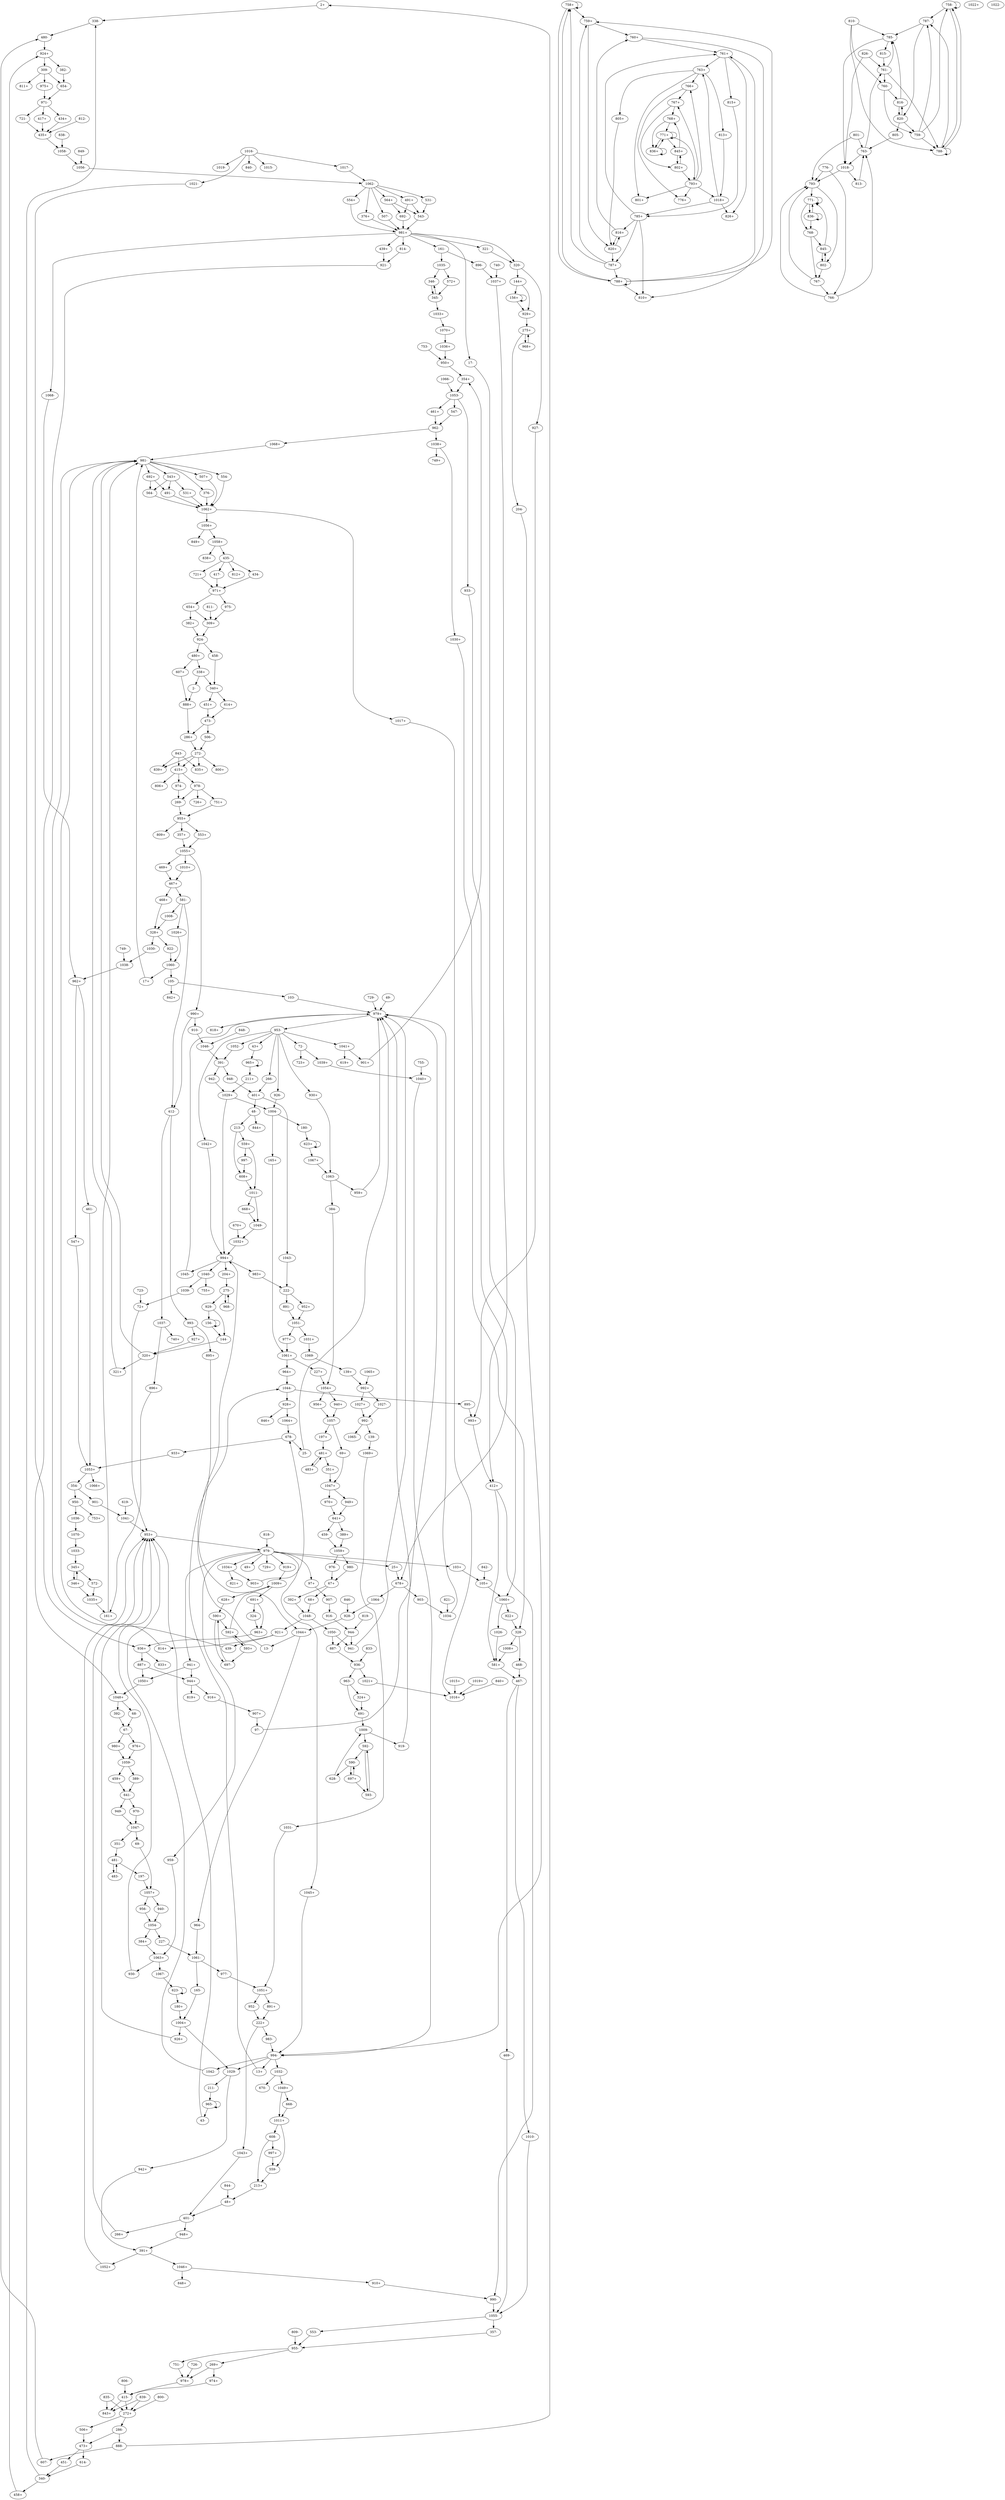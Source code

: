 digraph adj {
graph [k=96]
edge [d=-95]
"2+" [l=181 C=6582]
"2-" [l=181 C=6582]
"13+" [l=51885 C=1941957]
"13-" [l=51885 C=1941957]
"17+" [l=4302 C=156636]
"17-" [l=4302 C=156636]
"25+" [l=47118 C=1579878]
"25-" [l=47118 C=1579878]
"43+" [l=90139 C=2607704]
"43-" [l=90139 C=2607704]
"48+" [l=53007 C=1890434]
"48-" [l=53007 C=1890434]
"49+" [l=26106 C=725198]
"49-" [l=26106 C=725198]
"67+" [l=132 C=2029]
"67-" [l=132 C=2029]
"68+" [l=528 C=12678]
"68-" [l=528 C=12678]
"69+" [l=11473 C=367292]
"69-" [l=11473 C=367292]
"72+" [l=38166 C=1432157]
"72-" [l=38166 C=1432157]
"97+" [l=48884 C=1370904]
"97-" [l=48884 C=1370904]
"103+" [l=34471 C=1302211]
"103-" [l=34471 C=1302211]
"105+" [l=1276 C=47865]
"105-" [l=1276 C=47865]
"139+" [l=9150 C=265242]
"139-" [l=9150 C=265242]
"144+" [l=22200 C=797857]
"144-" [l=22200 C=797857]
"156+" [l=1881 C=69183]
"156-" [l=1881 C=69183]
"161+" [l=350 C=19165]
"161-" [l=350 C=19165]
"165+" [l=44864 C=1351665]
"165-" [l=44864 C=1351665]
"180+" [l=41532 C=1381633]
"180-" [l=41532 C=1381633]
"197+" [l=9313 C=336927]
"197-" [l=9313 C=336927]
"204+" [l=14202 C=515195]
"204-" [l=14202 C=515195]
"211+" [l=39254 C=1178332]
"211-" [l=39254 C=1178332]
"213+" [l=2477 C=88448]
"213-" [l=2477 C=88448]
"222+" [l=165 C=3054]
"222-" [l=165 C=3054]
"227+" [l=2241 C=72974]
"227-" [l=2241 C=72974]
"266+" [l=2547 C=73373]
"266-" [l=2547 C=73373]
"269+" [l=168 C=18447]
"269-" [l=168 C=18447]
"272+" [l=286 C=46417]
"272-" [l=286 C=46417]
"275+" [l=131 C=3286]
"275-" [l=131 C=3286]
"286+" [l=134 C=7956]
"286-" [l=134 C=7956]
"309+" [l=156 C=14797]
"309-" [l=156 C=14797]
"320+" [l=143 C=3873]
"320-" [l=143 C=3873]
"321+" [l=307 C=9457]
"321-" [l=307 C=9457]
"324+" [l=392 C=5524]
"324-" [l=392 C=5524]
"328+" [l=107 C=1008]
"328-" [l=107 C=1008]
"338+" [l=195 C=11540]
"338-" [l=195 C=11540]
"340+" [l=239 C=14249]
"340-" [l=239 C=14249]
"345+" [l=155 C=3597]
"345-" [l=155 C=3597]
"346+" [l=250 C=4123]
"346-" [l=250 C=4123]
"351+" [l=5063 C=164733]
"351-" [l=5063 C=164733]
"354+" [l=212 C=8327]
"354-" [l=212 C=8327]
"357+" [l=191 C=23078]
"357-" [l=191 C=23078]
"376+" [l=246 C=5458]
"376-" [l=246 C=5458]
"382+" [l=303 C=5979]
"382-" [l=303 C=5979]
"384+" [l=2644 C=95093]
"384-" [l=2644 C=95093]
"389+" [l=1997 C=56787]
"389-" [l=1997 C=56787]
"391+" [l=308 C=17439]
"391-" [l=308 C=17439]
"392+" [l=477 C=11357]
"392-" [l=477 C=11357]
"401+" [l=284 C=10398]
"401-" [l=284 C=10398]
"412+" [l=145 C=5036]
"412-" [l=145 C=5036]
"415+" [l=219 C=26354]
"415-" [l=219 C=26354]
"417+" [l=202 C=12619]
"417-" [l=202 C=12619]
"434+" [l=191 C=15404]
"434-" [l=191 C=15404]
"435+" [l=176 C=18499]
"435-" [l=176 C=18499]
"439+" [l=191 C=3356]
"439-" [l=191 C=3356]
"451+" [l=280 C=15746]
"451-" [l=280 C=15746]
"458+" [l=342 C=19893]
"458-" [l=342 C=19893]
"459+" [l=1106 C=33281]
"459-" [l=1106 C=33281]
"461+" [l=191 C=3633]
"461-" [l=191 C=3633]
"467+" [l=152 C=9434]
"467-" [l=152 C=9434]
"468+" [l=281 C=5423]
"468-" [l=281 C=5423]
"469+" [l=191 C=14976]
"469-" [l=191 C=14976]
"473+" [l=131 C=3670]
"473-" [l=131 C=3670]
"480+" [l=231 C=25288]
"480-" [l=231 C=25288]
"481+" [l=193 C=5979]
"481-" [l=193 C=5979]
"483+" [l=183 C=1663]
"483-" [l=183 C=1663]
"491+" [l=164 C=4140]
"491-" [l=164 C=4140]
"506+" [l=195 C=3450]
"506-" [l=195 C=3450]
"507+" [l=344 C=11052]
"507-" [l=344 C=11052]
"531+" [l=190 C=4564]
"531-" [l=190 C=4564]
"543+" [l=176 C=5880]
"543-" [l=176 C=5880]
"547+" [l=191 C=2925]
"547-" [l=191 C=2925]
"553+" [l=191 C=9307]
"553-" [l=191 C=9307]
"554+" [l=326 C=16359]
"554-" [l=326 C=16359]
"559+" [l=216 C=4340]
"559-" [l=216 C=4340]
"564+" [l=176 C=3706]
"564-" [l=176 C=3706]
"572+" [l=256 C=5231]
"572-" [l=256 C=5231]
"581+" [l=161 C=10417]
"581-" [l=161 C=10417]
"590+" [l=103 C=252]
"590-" [l=103 C=252]
"592+" [l=104 C=248]
"592-" [l=104 C=248]
"593+" [l=260 C=2097]
"593-" [l=260 C=2097]
"607+" [l=281 C=14872]
"607-" [l=281 C=14872]
"608+" [l=212 C=3996]
"608-" [l=212 C=3996]
"614+" [l=278 C=6239]
"614-" [l=278 C=6239]
"619+" [l=131 C=142]
"619-" [l=131 C=142]
"623+" [l=203 C=6124]
"623-" [l=203 C=6124]
"628+" [l=189 C=1444]
"628-" [l=189 C=1444]
"641+" [l=152 C=2571]
"641-" [l=152 C=2571]
"654+" [l=189 C=6437]
"654-" [l=189 C=6437]
"668+" [l=246 C=3969]
"668-" [l=246 C=3969]
"670+" [l=163 C=248]
"670-" [l=163 C=248]
"678+" [l=137 C=2319]
"678-" [l=137 C=2319]
"691+" [l=216 C=2535]
"691-" [l=216 C=2535]
"692+" [l=176 C=667]
"692-" [l=176 C=667]
"697+" [l=260 C=2690]
"697-" [l=260 C=2690]
"721+" [l=191 C=288]
"721-" [l=191 C=288]
"723+" [l=155 C=409]
"723-" [l=155 C=409]
"726+" [l=125 C=143]
"726-" [l=125 C=143]
"729+" [l=117 C=53]
"729-" [l=117 C=53]
"740+" [l=126 C=65]
"740-" [l=126 C=65]
"749+" [l=196 C=376]
"749-" [l=196 C=376]
"751+" [l=191 C=545]
"751-" [l=191 C=545]
"753+" [l=147 C=178]
"753-" [l=147 C=178]
"755+" [l=128 C=135]
"755-" [l=128 C=135]
"758+" [l=96 C=255]
"758-" [l=96 C=255]
"759+" [l=96 C=255]
"759-" [l=96 C=255]
"760+" [l=96 C=255]
"760-" [l=96 C=255]
"761+" [l=96 C=255]
"761-" [l=96 C=255]
"763+" [l=96 C=255]
"763-" [l=96 C=255]
"766+" [l=98 C=765]
"766-" [l=98 C=765]
"767+" [l=98 C=765]
"767-" [l=98 C=765]
"768+" [l=102 C=1697]
"768-" [l=102 C=1697]
"771+" [l=99 C=840]
"771-" [l=99 C=840]
"776+" [l=139 C=238]
"776-" [l=139 C=238]
"785+" [l=96 C=155]
"785-" [l=96 C=155]
"787+" [l=96 C=173]
"787-" [l=96 C=173]
"788+" [l=189 C=4005]
"788-" [l=189 C=4005]
"793+" [l=98 C=436]
"793-" [l=98 C=436]
"800+" [l=117 C=88]
"800-" [l=117 C=88]
"801+" [l=134 C=252]
"801-" [l=134 C=252]
"802+" [l=175 C=304]
"802-" [l=175 C=304]
"805+" [l=162 C=370]
"805-" [l=162 C=370]
"806+" [l=133 C=98]
"806-" [l=133 C=98]
"809+" [l=124 C=74]
"809-" [l=124 C=74]
"810+" [l=142 C=3016]
"810-" [l=142 C=3016]
"811+" [l=102 C=15]
"811-" [l=102 C=15]
"812+" [l=128 C=102]
"812-" [l=128 C=102]
"813+" [l=182 C=390]
"813-" [l=182 C=390]
"814+" [l=191 C=365]
"814-" [l=191 C=365]
"815+" [l=188 C=576]
"815-" [l=188 C=576]
"816+" [l=96 C=3]
"816-" [l=96 C=3]
"818+" [l=114 C=51]
"818-" [l=114 C=51]
"819+" [l=157 C=173]
"819-" [l=157 C=173]
"820+" [l=150 C=173]
"820-" [l=150 C=173]
"821+" [l=187 C=440]
"821-" [l=187 C=440]
"826+" [l=155 C=340]
"826-" [l=155 C=340]
"833+" [l=110 C=34]
"833-" [l=110 C=34]
"835+" [l=128 C=103]
"835-" [l=128 C=103]
"836+" [l=113 C=40]
"836-" [l=113 C=40]
"838+" [l=120 C=90]
"838-" [l=120 C=90]
"839+" [l=119 C=78]
"839-" [l=119 C=78]
"840+" [l=111 C=364]
"840-" [l=111 C=364]
"842+" [l=122 C=64]
"842-" [l=122 C=64]
"843+" [l=106 C=34]
"843-" [l=106 C=34]
"844+" [l=123 C=70]
"844-" [l=123 C=70]
"845+" [l=111 C=38]
"845-" [l=111 C=38]
"846+" [l=103 C=18]
"846-" [l=103 C=18]
"848+" [l=140 C=119]
"848-" [l=140 C=119]
"849+" [l=118 C=57]
"849-" [l=118 C=57]
"887+" [l=209376 C=5742170]
"887-" [l=209376 C=5742170]
"888+" [l=287 C=29551]
"888-" [l=287 C=29551]
"891+" [l=21865 C=678735]
"891-" [l=21865 C=678735]
"895+" [l=81373 C=3058103]
"895-" [l=81373 C=3058103]
"896+" [l=105784 C=3978132]
"896-" [l=105784 C=3978132]
"901+" [l=31616 C=1201541]
"901-" [l=31616 C=1201541]
"903+" [l=20063 C=649116]
"903-" [l=20063 C=649116]
"907+" [l=120053 C=3344930]
"907-" [l=120053 C=3344930]
"910+" [l=29707 C=1011045]
"910-" [l=29707 C=1011045]
"916+" [l=54482 C=1458802]
"916-" [l=54482 C=1458802]
"919+" [l=61723 C=1713480]
"919-" [l=61723 C=1713480]
"921+" [l=21184 C=735067]
"921-" [l=21184 C=735067]
"922+" [l=26212 C=1002168]
"922-" [l=26212 C=1002168]
"924+" [l=426 C=81643]
"924-" [l=426 C=81643]
"926+" [l=9439 C=314995]
"926-" [l=9439 C=314995]
"927+" [l=90544 C=3370799]
"927-" [l=90544 C=3370799]
"928+" [l=51601 C=1632412]
"928-" [l=51601 C=1632412]
"929+" [l=17453 C=653815]
"929-" [l=17453 C=653815]
"930+" [l=22324 C=645723]
"930-" [l=22324 C=645723]
"933+" [l=11537 C=363442]
"933-" [l=11537 C=363442]
"936+" [l=66736 C=1841448]
"936-" [l=66736 C=1841448]
"940+" [l=6282 C=233328]
"940-" [l=6282 C=233328]
"941+" [l=22845 C=676824]
"941-" [l=22845 C=676824]
"942+" [l=58615 C=2340307]
"942-" [l=58615 C=2340307]
"944+" [l=36009 C=960657]
"944-" [l=36009 C=960657]
"948+" [l=3053 C=101752]
"948-" [l=3053 C=101752]
"949+" [l=4786 C=170612]
"949-" [l=4786 C=170612]
"950+" [l=50197 C=1887848]
"950-" [l=50197 C=1887848]
"952+" [l=3227 C=102880]
"952-" [l=3227 C=102880]
"953+" [l=356 C=63150]
"953-" [l=356 C=63150]
"955+" [l=471 C=93290]
"955-" [l=471 C=93290]
"956+" [l=7657 C=247441]
"956-" [l=7657 C=247441]
"959+" [l=82230 C=2392414]
"959-" [l=82230 C=2392414]
"962+" [l=883 C=62946]
"962-" [l=883 C=62946]
"963+" [l=2421 C=68383]
"963-" [l=2421 C=68383]
"964+" [l=4215 C=127437]
"964-" [l=4215 C=127437]
"965+" [l=436 C=19689]
"965-" [l=436 C=19689]
"968+" [l=1264 C=46308]
"968-" [l=1264 C=46308]
"970+" [l=4863 C=145925]
"970-" [l=4863 C=145925]
"971+" [l=523 C=106873]
"971-" [l=523 C=106873]
"974+" [l=325 C=11529]
"974-" [l=325 C=11529]
"975+" [l=192 C=19619]
"975-" [l=192 C=19619]
"976+" [l=1277 C=37469]
"976-" [l=1277 C=37469]
"977+" [l=2973 C=93593]
"977-" [l=2973 C=93593]
"978+" [l=273 C=40595]
"978-" [l=273 C=40595]
"979+" [l=389 C=70652]
"979-" [l=389 C=70652]
"980+" [l=1374 C=45594]
"980-" [l=1374 C=45594]
"981+" [l=131 C=8342]
"981-" [l=131 C=8342]
"983+" [l=48657 C=1526556]
"983-" [l=48657 C=1526556]
"990+" [l=333 C=15900]
"990-" [l=333 C=15900]
"992+" [l=151 C=3997]
"992-" [l=151 C=3997]
"993+" [l=206 C=4867]
"993-" [l=206 C=4867]
"994+" [l=177 C=11391]
"994-" [l=177 C=11391]
"997+" [l=248 C=5016]
"997-" [l=248 C=5016]
"1004+" [l=173 C=7638]
"1004-" [l=173 C=7638]
"1008+" [l=217 C=4814]
"1008-" [l=217 C=4814]
"1009+" [l=140 C=2260]
"1009-" [l=140 C=2260]
"1010+" [l=191 C=5213]
"1010-" [l=191 C=5213]
"1011+" [l=100 C=207]
"1011-" [l=100 C=207]
"1015+" [l=152 C=762]
"1015-" [l=152 C=762]
"1016+" [l=125 C=7164]
"1016-" [l=125 C=7164]
"1017+" [l=188 C=676]
"1017-" [l=188 C=676]
"1018+" [l=98 C=430]
"1018-" [l=98 C=430]
"1019+" [l=113 C=800]
"1019-" [l=113 C=800]
"1021+" [l=189 C=821]
"1021-" [l=189 C=821]
"1022+" [l=126 C=7242]
"1022-" [l=126 C=7242]
"1026+" [l=32888 C=1232959]
"1026-" [l=32888 C=1232959]
"1027+" [l=1931 C=58075]
"1027-" [l=1931 C=58075]
"1029+" [l=113 C=2491]
"1029-" [l=113 C=2491]
"1030+" [l=75766 C=2712394]
"1030-" [l=75766 C=2712394]
"1031+" [l=16766 C=514697]
"1031-" [l=16766 C=514697]
"1032+" [l=268273 C=9739814]
"1032-" [l=268273 C=9739814]
"1033+" [l=172481 C=6435395]
"1033-" [l=172481 C=6435395]
"1034+" [l=126511 C=4169438]
"1034-" [l=126511 C=4169438]
"1035+" [l=192717 C=7190025]
"1035-" [l=192717 C=7190025]
"1036+" [l=101714 C=3778558]
"1036-" [l=101714 C=3778558]
"1037+" [l=43734 C=1633226]
"1037-" [l=43734 C=1633226]
"1038+" [l=146791 C=5354006]
"1038-" [l=146791 C=5354006]
"1039+" [l=225065 C=8476738]
"1039-" [l=225065 C=8476738]
"1040+" [l=61726 C=2337519]
"1040-" [l=61726 C=2337519]
"1041+" [l=22798 C=835553]
"1041-" [l=22798 C=835553]
"1042+" [l=75544 C=2379474]
"1042-" [l=75544 C=2379474]
"1043+" [l=37348 C=1111486]
"1043-" [l=37348 C=1111486]
"1044+" [l=6142 C=420109]
"1044-" [l=6142 C=420109]
"1045+" [l=147541 C=5443491]
"1045-" [l=147541 C=5443491]
"1046+" [l=46234 C=1606563]
"1046-" [l=46234 C=1606563]
"1047+" [l=1649 C=83701]
"1047-" [l=1649 C=83701]
"1048+" [l=4635 C=265234]
"1048-" [l=4635 C=265234]
"1049+" [l=75517 C=2719051]
"1049-" [l=75517 C=2719051]
"1050+" [l=51540 C=1563946]
"1050-" [l=51540 C=1563946]
"1051+" [l=635 C=28932]
"1051-" [l=635 C=28932]
"1052+" [l=303326 C=10360232]
"1052-" [l=303326 C=10360232]
"1053+" [l=2039 C=196555]
"1053-" [l=2039 C=196555]
"1054+" [l=2241 C=131726]
"1054-" [l=2241 C=131726]
"1055+" [l=366 C=65473]
"1055-" [l=366 C=65473]
"1056+" [l=810 C=176459]
"1056-" [l=810 C=176459]
"1057+" [l=814 C=43363]
"1057-" [l=814 C=43363]
"1058+" [l=603 C=122781]
"1058-" [l=603 C=122781]
"1059+" [l=2563 C=146500]
"1059-" [l=2563 C=146500]
"1060+" [l=1163 C=59826]
"1060-" [l=1163 C=59826]
"1061+" [l=485 C=21384]
"1061-" [l=485 C=21384]
"1062+" [l=386 C=69312]
"1062-" [l=386 C=69312]
"1063+" [l=343 C=11938]
"1063-" [l=343 C=11938]
"1064+" [l=127172 C=4171616]
"1064-" [l=127172 C=4171616]
"1065+" [l=191761 C=5885626]
"1065-" [l=191761 C=5885626]
"1066+" [l=73833 C=2393604]
"1066-" [l=73833 C=2393604]
"1067+" [l=101739 C=3414872]
"1067-" [l=101739 C=3414872]
"1068+" [l=45253 C=1724496]
"1068-" [l=45253 C=1724496]
"1069+" [l=191 C=0]
"1069-" [l=191 C=0]
"1070+" [l=191 C=0]
"1070-" [l=191 C=0]
"2+" -> "338-"
"2-" -> "888+"
"13+" -> "1044-"
"13-" -> "994+" [d=-76]
"17+" -> "981-" [d=-87]
"17-" -> "1060+"
"25+" -> "678+"
"25-" -> "979+" [d=-30]
"43+" -> "965+"
"43-" -> "953+" [d=-92]
"48+" -> "401-"
"48-" -> "213-"
"48-" -> "844+"
"49-" -> "979+" [d=-30]
"67+" -> "68+"
"67+" -> "392+"
"67-" -> "976+"
"67-" -> "980+"
"68+" -> "1048-"
"68-" -> "67-"
"69+" -> "1047+"
"69-" -> "1057+"
"72+" -> "953+" [d=-91]
"72-" -> "723+"
"72-" -> "1039+"
"97+" -> "907-" [d=-46]
"97-" -> "979+" [d=-30]
"103+" -> "105+"
"103-" -> "979+" [d=-31]
"105+" -> "1060+"
"105-" -> "103-"
"105-" -> "842+"
"139+" -> "992+"
"139-" -> "1069+"
"144+" -> "156+"
"144+" -> "929+"
"144-" -> "320+"
"156+" -> "156+"
"156+" -> "929+"
"156-" -> "144-"
"156-" -> "156-"
"161+" -> "981-" [d=-89]
"161-" -> "896-"
"161-" -> "1035-"
"165+" -> "1061+"
"165-" -> "1004+"
"180+" -> "1004+"
"180-" -> "623+"
"197+" -> "481+"
"197-" -> "1057+"
"204+" -> "275-"
"204-" -> "994-" [d=-93]
"211+" -> "1029+"
"211-" -> "965-"
"213+" -> "48+"
"213-" -> "559+"
"213-" -> "608+" [d=-91]
"222+" -> "983-"
"222+" -> "1043+"
"222-" -> "891-"
"222-" -> "952+"
"227+" -> "1054+"
"227-" -> "1061-"
"266+" -> "953+" [d=-91]
"266-" -> "401+"
"269+" -> "974+"
"269+" -> "978+" [d=-72]
"269-" -> "955+"
"272+" -> "286-"
"272+" -> "506+"
"272-" -> "800+"
"272-" -> "415+" [d=-93]
"272-" -> "835+" [d=-93]
"272-" -> "839+" [d=-93]
"275+" -> "204-"
"275+" -> "968+"
"275-" -> "929-"
"275-" -> "968-"
"286+" -> "272-"
"286-" -> "888-"
"286-" -> "473+" [d=-34]
"309+" -> "924-"
"309-" -> "811+"
"309-" -> "975+" [d=-52]
"309-" -> "654-" [d=-49]
"320+" -> "321+"
"320+" -> "981-" [d=-18]
"320-" -> "144+"
"320-" -> "927-"
"321+" -> "981-" [d=-93]
"321-" -> "320-"
"324+" -> "691-"
"324-" -> "963+"
"328+" -> "922-"
"328+" -> "1030-"
"328-" -> "468-"
"328-" -> "1008+"
"338+" -> "2-"
"338+" -> "340+" [d=-82]
"338-" -> "480-"
"340+" -> "451+"
"340+" -> "614+"
"340-" -> "458+"
"340-" -> "338-" [d=-82]
"345+" -> "346+"
"345+" -> "572-"
"345-" -> "346-" [d=-78]
"345-" -> "1033+"
"346+" -> "345+" [d=-78]
"346+" -> "1035+" [d=-89]
"346-" -> "345-"
"351+" -> "1047+"
"351-" -> "481-"
"354+" -> "1053-"
"354-" -> "901-"
"354-" -> "950-"
"357+" -> "1055+"
"357-" -> "955-" [d=-94]
"376+" -> "981+" [d=-92]
"376-" -> "1062+" [d=-93]
"382+" -> "924-"
"382-" -> "654-"
"384+" -> "1063+"
"384-" -> "1054+"
"389+" -> "1059+"
"389-" -> "641-"
"391+" -> "1046+"
"391+" -> "1052+"
"391-" -> "942-"
"391-" -> "948-"
"392+" -> "1048-"
"392-" -> "67-"
"401+" -> "48-"
"401+" -> "1043-"
"401-" -> "266+"
"401-" -> "948+"
"412+" -> "990-" [d=-45]
"412+" -> "581+" [d=-45]
"412-" -> "993-"
"412-" -> "1037-"
"415+" -> "974-"
"415+" -> "806+" [d=-66]
"415+" -> "978-" [d=-66]
"415-" -> "843+"
"415-" -> "272+" [d=-93]
"417+" -> "435+" [d=-36]
"417-" -> "971+"
"434+" -> "435+" [d=-18]
"434-" -> "971+" [d=-18]
"435+" -> "1058-"
"435-" -> "812+"
"435-" -> "417-" [d=-36]
"435-" -> "434-" [d=-18]
"435-" -> "721+" [d=-18]
"439+" -> "921-"
"439-" -> "981-" [d=-81]
"451+" -> "473-"
"451-" -> "340-"
"458+" -> "924+"
"458-" -> "340+"
"459+" -> "641-"
"459-" -> "1059+"
"461+" -> "962-"
"461-" -> "1053+" [d=-91]
"467+" -> "468+"
"467+" -> "581-"
"467-" -> "469-"
"467-" -> "1010-"
"468+" -> "328+"
"468-" -> "467-"
"469+" -> "467+"
"469-" -> "1055-" [d=-76]
"473+" -> "451-"
"473+" -> "614-"
"473-" -> "506-"
"473-" -> "286+" [d=-34]
"480+" -> "338+"
"480+" -> "607+"
"480-" -> "924+"
"481+" -> "351+"
"481+" -> "483+"
"481-" -> "197-"
"481-" -> "483-"
"483+" -> "481+"
"483-" -> "481-"
"491+" -> "543-" [d=-80]
"491+" -> "692-" [d=-80]
"491-" -> "1062+" [d=-75]
"506+" -> "473+"
"506-" -> "272-"
"507+" -> "1062+" [d=-93]
"507-" -> "981+" [d=-87]
"531+" -> "1062+" [d=-93]
"531-" -> "543-" [d=-87]
"543+" -> "491-" [d=-80]
"543+" -> "531+" [d=-87]
"543+" -> "564-" [d=-80]
"543-" -> "981+" [d=-21]
"547+" -> "1053+" [d=-91]
"547-" -> "962-"
"553+" -> "1055+"
"553-" -> "955-" [d=-94]
"554+" -> "981+" [d=-87]
"554-" -> "1062+" [d=-75]
"559+" -> "997-"
"559+" -> "1011-"
"559-" -> "213+"
"564+" -> "692-" [d=-80]
"564+" -> "543-" [d=-80]
"564-" -> "1062+" [d=-84]
"572+" -> "345-"
"572-" -> "1035+"
"581+" -> "467-"
"581-" -> "1008-"
"581-" -> "412-" [d=-45]
"581-" -> "1026+" [d=-45]
"590+" -> "592+" [d=-94]
"590+" -> "697-" [d=-94]
"590-" -> "628-"
"590-" -> "697+"
"592+" -> "593+"
"592+" -> "1009+" [d=-78]
"592-" -> "590-" [d=-94]
"592-" -> "593-" [d=-94]
"593+" -> "697-" [d=-94]
"593+" -> "592+" [d=-94]
"593-" -> "592-"
"607+" -> "888+"
"607-" -> "480-"
"608+" -> "1011-"
"608-" -> "997+"
"608-" -> "213+" [d=-91]
"614+" -> "473-"
"614-" -> "340-"
"619-" -> "1041-"
"623+" -> "623+" [d=-14]
"623+" -> "1067+"
"623-" -> "180+"
"623-" -> "623-" [d=-14]
"628+" -> "590+"
"628-" -> "1009-"
"641+" -> "389+"
"641+" -> "459-"
"641-" -> "949-"
"641-" -> "970-"
"654+" -> "382+"
"654+" -> "309+" [d=-49]
"654-" -> "971-"
"668+" -> "1049-"
"668-" -> "1011+"
"670+" -> "1032+"
"678+" -> "903-"
"678+" -> "1064-"
"678-" -> "25-"
"678-" -> "933+"
"691+" -> "324-"
"691+" -> "963+" [d=-87]
"691-" -> "1009-"
"692+" -> "491-" [d=-80]
"692+" -> "564-" [d=-80]
"692-" -> "981+" [d=-21]
"697+" -> "593-" [d=-94]
"697+" -> "590-" [d=-94]
"697-" -> "590+"
"721+" -> "971+" [d=-18]
"721-" -> "435+" [d=-18]
"723-" -> "72+"
"726-" -> "978+" [d=-82]
"729-" -> "979+"
"740-" -> "1037+"
"749-" -> "1038-"
"751+" -> "955+"
"751-" -> "978+"
"753-" -> "950+"
"755-" -> "1040+"
"758+" -> "758+"
"758+" -> "759+"
"758+" -> "788+"
"758-" -> "758-"
"758-" -> "787-"
"758-" -> "788-" [d=-93]
"759+" -> "760+"
"759+" -> "820+" [d=-55]
"759-" -> "758-"
"759-" -> "787-"
"759-" -> "788-" [d=-93]
"760+" -> "761+"
"760+" -> "810+"
"760-" -> "759-"
"760-" -> "816-"
"761+" -> "815+"
"761+" -> "763+" [d=-92]
"761+" -> "826+" [d=-92]
"761-" -> "760-"
"761-" -> "788-" [d=-93]
"761-" -> "785-" [d=-93]
"763+" -> "805+"
"763+" -> "813+" [d=-93]
"763+" -> "766+" [d=-92]
"763+" -> "801+" [d=-92]
"763-" -> "761-" [d=-92]
"763-" -> "1018-" [d=-89]
"766+" -> "767+"
"766+" -> "776+"
"766-" -> "763-" [d=-92]
"766-" -> "793-" [d=-82]
"767+" -> "768+"
"767+" -> "802+"
"767-" -> "766-"
"767-" -> "793-" [d=-82]
"768+" -> "771+" [d=-91]
"768+" -> "836+" [d=-17]
"768-" -> "767-"
"768-" -> "845-"
"771+" -> "836+" [d=-17]
"771+" -> "771+" [d=-30]
"771+" -> "793+" [d=-46]
"771+" -> "845+" [d=-46]
"771-" -> "768-" [d=-91]
"771-" -> "836-" [d=-91]
"771-" -> "771-" [d=-30]
"776-" -> "766-"
"776-" -> "793-" [d=-82]
"785+" -> "787+" [d=-94]
"785+" -> "816+" [d=-94]
"785+" -> "761+" [d=-93]
"785+" -> "810+" [d=-93]
"785-" -> "815-"
"785-" -> "1018-" [d=-92]
"787+" -> "758+"
"787+" -> "759+"
"787+" -> "788+"
"787-" -> "820-"
"787-" -> "785-" [d=-94]
"788+" -> "761+" [d=-93]
"788+" -> "810+" [d=-93]
"788+" -> "758+" [d=-93]
"788+" -> "759+" [d=-93]
"788+" -> "788+" [d=-93]
"788-" -> "758-"
"788-" -> "787-"
"788-" -> "788-" [d=-93]
"793+" -> "1018+" [d=-91]
"793+" -> "766+" [d=-82]
"793+" -> "801+" [d=-82]
"793+" -> "767+" [d=-82]
"793+" -> "776+" [d=-82]
"793-" -> "802-"
"793-" -> "771-" [d=-46]
"800-" -> "272+"
"801-" -> "763-" [d=-92]
"801-" -> "793-" [d=-82]
"802+" -> "793+"
"802+" -> "845+"
"802-" -> "767-"
"802-" -> "845-"
"805+" -> "820+" [d=-54]
"805-" -> "763-"
"806-" -> "415-" [d=-66]
"809-" -> "955-"
"810-" -> "760-"
"810-" -> "788-" [d=-93]
"810-" -> "785-" [d=-93]
"811-" -> "309+"
"812-" -> "435+"
"813+" -> "1018+"
"813-" -> "763-" [d=-93]
"814+" -> "981-" [d=-81]
"814-" -> "921-"
"815+" -> "785+"
"815-" -> "761-"
"816+" -> "760+"
"816+" -> "820+" [d=-55]
"816-" -> "820-"
"816-" -> "785-" [d=-94]
"818-" -> "979-"
"819-" -> "944-"
"820+" -> "787+"
"820+" -> "816+"
"820-" -> "805-" [d=-54]
"820-" -> "759-" [d=-55]
"820-" -> "816-" [d=-55]
"821-" -> "1034-"
"826-" -> "761-" [d=-92]
"826-" -> "1018-" [d=-89]
"833-" -> "936-"
"835-" -> "843+"
"835-" -> "272+" [d=-93]
"836+" -> "771+" [d=-91]
"836+" -> "836+" [d=-17]
"836-" -> "771-" [d=-17]
"836-" -> "768-" [d=-17]
"836-" -> "836-" [d=-17]
"838-" -> "1058-"
"839-" -> "843+"
"839-" -> "272+" [d=-93]
"840+" -> "1016+" [d=-93]
"842-" -> "105+"
"843-" -> "415+"
"843-" -> "835+"
"843-" -> "839+"
"844-" -> "48+"
"845+" -> "768+"
"845+" -> "802+"
"845-" -> "802-"
"845-" -> "771-" [d=-46]
"846-" -> "928-"
"848-" -> "1046-"
"849-" -> "1056-"
"887+" -> "944+"
"887+" -> "1050+"
"887-" -> "936-"
"888+" -> "286+"
"888-" -> "2+"
"888-" -> "607-"
"891+" -> "222+"
"891-" -> "1051-"
"895+" -> "1044+"
"895-" -> "993+"
"896+" -> "161+"
"896-" -> "1037+"
"901+" -> "354+"
"901-" -> "1041-"
"903+" -> "678-"
"903-" -> "1034-"
"907+" -> "97-" [d=-46]
"907-" -> "916-" [d=-87]
"910+" -> "990-"
"910-" -> "1046-"
"916+" -> "907+" [d=-87]
"916-" -> "944-"
"919+" -> "1009+"
"919-" -> "979+" [d=-30]
"921+" -> "439-"
"921+" -> "814+"
"921-" -> "1048+"
"922+" -> "328-"
"922-" -> "1060-"
"924+" -> "309-"
"924+" -> "382-"
"924-" -> "458-"
"924-" -> "480+"
"926+" -> "953+" [d=-91]
"926-" -> "1004-"
"927+" -> "320+"
"927-" -> "993+"
"928+" -> "846+"
"928+" -> "1064+"
"928-" -> "1044+"
"929+" -> "275+"
"929-" -> "144-"
"929-" -> "156-"
"930+" -> "1063-"
"930-" -> "953+" [d=-89]
"933+" -> "1053+"
"933-" -> "678+"
"936+" -> "833+"
"936+" -> "887+"
"936-" -> "963-"
"936-" -> "1021+"
"940+" -> "1057-"
"940-" -> "1054-"
"941+" -> "944+"
"941+" -> "1050+"
"941-" -> "979+" [d=-30]
"942+" -> "391+"
"942-" -> "1029+"
"944+" -> "819+"
"944+" -> "916+"
"944-" -> "887-"
"944-" -> "941-"
"948+" -> "391+"
"948-" -> "401+"
"949+" -> "641+"
"949-" -> "1047-"
"950+" -> "354+"
"950-" -> "753+"
"950-" -> "1036-"
"952+" -> "1051-"
"952-" -> "222+"
"953+" -> "979-"
"953-" -> "43+" [d=-92]
"953-" -> "72-" [d=-91]
"953-" -> "266-" [d=-91]
"953-" -> "926-" [d=-91]
"953-" -> "930+" [d=-89]
"953-" -> "1041+"
"953-" -> "1042+" [d=-89]
"953-" -> "1052-" [d=-91]
"955+" -> "809+"
"955+" -> "357+" [d=-94]
"955+" -> "553+" [d=-94]
"955-" -> "269+"
"955-" -> "751-"
"956+" -> "1057-"
"956-" -> "1054-"
"959+" -> "979+" [d=-30]
"959-" -> "1063+"
"962+" -> "461-"
"962+" -> "547+"
"962-" -> "1038+"
"962-" -> "1068+"
"963+" -> "936+"
"963-" -> "324+"
"963-" -> "691-" [d=-87]
"964+" -> "1044-"
"964-" -> "1061-"
"965+" -> "211+"
"965+" -> "965+" [d=-68]
"965-" -> "43-"
"965-" -> "965-" [d=-68]
"968+" -> "275+"
"968-" -> "275-"
"970+" -> "641+"
"970-" -> "1047-"
"971+" -> "654+"
"971+" -> "975-"
"971-" -> "417+"
"971-" -> "434+" [d=-18]
"971-" -> "721-" [d=-18]
"974+" -> "415-"
"974-" -> "269-"
"975+" -> "971-"
"975-" -> "309+" [d=-52]
"976+" -> "1059-"
"976-" -> "67+"
"977+" -> "1061+"
"977-" -> "1051+"
"978+" -> "415-" [d=-66]
"978-" -> "751+"
"978-" -> "726+" [d=-82]
"978-" -> "269-" [d=-72]
"979+" -> "818+"
"979+" -> "953-"
"979-" -> "729+"
"979-" -> "25+" [d=-30]
"979-" -> "941+" [d=-30]
"979-" -> "103+" [d=-31]
"979-" -> "97+" [d=-30]
"979-" -> "959-" [d=-30]
"979-" -> "49+" [d=-30]
"979-" -> "919+" [d=-30]
"979-" -> "1034+" [d=-31]
"979-" -> "1045+" [d=-30]
"980+" -> "1059-"
"980-" -> "67+"
"981+" -> "321-" [d=-93]
"981+" -> "161-" [d=-89]
"981+" -> "320-" [d=-18]
"981+" -> "17-" [d=-87]
"981+" -> "439+" [d=-81]
"981+" -> "814-" [d=-81]
"981+" -> "1068-" [d=-94]
"981-" -> "376-" [d=-92]
"981-" -> "507+" [d=-87]
"981-" -> "554-" [d=-87]
"981-" -> "543+" [d=-21]
"981-" -> "692+" [d=-21]
"983+" -> "222-"
"983-" -> "994-" [d=-85]
"990+" -> "910-"
"990+" -> "412-" [d=-45]
"990-" -> "1055-"
"992+" -> "1027+"
"992+" -> "1027-"
"992-" -> "139-"
"992-" -> "1065-"
"993+" -> "412+"
"993-" -> "895+"
"993-" -> "927+"
"994+" -> "204+" [d=-93]
"994+" -> "983+" [d=-85]
"994+" -> "1040-"
"994+" -> "1045-" [d=-85]
"994-" -> "1029-"
"994-" -> "13+" [d=-76]
"994-" -> "1032-" [d=-77]
"994-" -> "1042-" [d=-76]
"997+" -> "559-"
"997-" -> "608+"
"1004+" -> "926+"
"1004+" -> "1029-"
"1004-" -> "165+"
"1004-" -> "180-"
"1008+" -> "581+"
"1008-" -> "328+"
"1009+" -> "628+"
"1009+" -> "691+"
"1009-" -> "919-"
"1009-" -> "592-" [d=-78]
"1010+" -> "467+"
"1010-" -> "1055-" [d=-76]
"1011+" -> "559-"
"1011+" -> "608-"
"1011-" -> "668+"
"1011-" -> "1049-" [d=-83]
"1015+" -> "1016+"
"1016-" -> "1015-"
"1016-" -> "1019-"
"1016-" -> "1021-" [d=-94]
"1016-" -> "840-" [d=-93]
"1016-" -> "1017-" [d=-93]
"1017+" -> "1016+" [d=-93]
"1017-" -> "1062-"
"1018+" -> "785+" [d=-92]
"1018+" -> "763+" [d=-89]
"1018+" -> "826+" [d=-89]
"1018-" -> "813-"
"1018-" -> "793-" [d=-91]
"1019+" -> "1016+"
"1021+" -> "1016+" [d=-94]
"1021-" -> "936+"
"1026+" -> "1060-"
"1026-" -> "581+" [d=-45]
"1027+" -> "992-"
"1027-" -> "992-"
"1029+" -> "994+"
"1029+" -> "1004-"
"1029-" -> "211-"
"1029-" -> "942+"
"1030+" -> "328-"
"1030-" -> "1038-"
"1031+" -> "1069-"
"1031-" -> "1051+"
"1032+" -> "994+" [d=-77]
"1032-" -> "670-"
"1032-" -> "1049+"
"1033+" -> "1070+"
"1033-" -> "345+"
"1034+" -> "821+"
"1034+" -> "903+"
"1034-" -> "979+" [d=-31]
"1035+" -> "161+"
"1035-" -> "572+"
"1035-" -> "346-" [d=-89]
"1036+" -> "950+"
"1036-" -> "1070-"
"1037+" -> "412+"
"1037-" -> "740+"
"1037-" -> "896+"
"1038+" -> "749+"
"1038+" -> "1030+"
"1038-" -> "962+"
"1039+" -> "1040+"
"1039-" -> "72+"
"1040+" -> "994-"
"1040-" -> "755+"
"1040-" -> "1039-"
"1041+" -> "619+"
"1041+" -> "901+"
"1041-" -> "953+"
"1042+" -> "994+" [d=-76]
"1042-" -> "953+" [d=-89]
"1043+" -> "401-"
"1043-" -> "222-"
"1044+" -> "13-"
"1044+" -> "964-"
"1044-" -> "895-"
"1044-" -> "928+"
"1045+" -> "994-" [d=-85]
"1045-" -> "979+" [d=-30]
"1046+" -> "848+"
"1046+" -> "910+"
"1046-" -> "391-"
"1047+" -> "949+"
"1047+" -> "970+"
"1047-" -> "69-"
"1047-" -> "351-"
"1048+" -> "68-"
"1048+" -> "392-"
"1048-" -> "921+"
"1048-" -> "1050-"
"1049+" -> "668-"
"1049+" -> "1011+" [d=-83]
"1049-" -> "1032+"
"1050+" -> "1048+"
"1050-" -> "887-"
"1050-" -> "941-"
"1051+" -> "891+"
"1051+" -> "952-"
"1051-" -> "977+"
"1051-" -> "1031+"
"1052+" -> "953+" [d=-91]
"1052-" -> "391-"
"1053+" -> "354-"
"1053+" -> "1066+"
"1053-" -> "933-"
"1053-" -> "461+" [d=-91]
"1053-" -> "547-" [d=-91]
"1054+" -> "940+"
"1054+" -> "956+"
"1054-" -> "227-"
"1054-" -> "384+"
"1055+" -> "990+"
"1055+" -> "469+" [d=-76]
"1055+" -> "1010+" [d=-76]
"1055-" -> "357-"
"1055-" -> "553-"
"1056+" -> "849+"
"1056+" -> "1058+"
"1056-" -> "1062-"
"1057+" -> "940-"
"1057+" -> "956-"
"1057-" -> "69+"
"1057-" -> "197+"
"1058+" -> "435-"
"1058+" -> "838+"
"1058-" -> "1056-"
"1059+" -> "976-"
"1059+" -> "980-"
"1059-" -> "389-"
"1059-" -> "459+"
"1060+" -> "922+"
"1060+" -> "1026-"
"1060-" -> "17+"
"1060-" -> "105-"
"1061+" -> "227+"
"1061+" -> "964+"
"1061-" -> "165-"
"1061-" -> "977-"
"1062+" -> "1017+"
"1062+" -> "1056+"
"1062-" -> "376+" [d=-93]
"1062-" -> "507-" [d=-93]
"1062-" -> "531-" [d=-93]
"1062-" -> "564+" [d=-84]
"1062-" -> "491+" [d=-75]
"1062-" -> "554+" [d=-75]
"1063+" -> "930-"
"1063+" -> "1067-"
"1063-" -> "384-"
"1063-" -> "959+"
"1064+" -> "678-"
"1064-" -> "928-"
"1065+" -> "992+"
"1066-" -> "1053-"
"1067+" -> "1063-"
"1067-" -> "623-"
"1068+" -> "981-" [d=-94]
"1068-" -> "962+"
"1069+" -> "1031-"
"1069-" -> "139+"
"1070+" -> "1036+"
"1070-" -> "1033-"
}
